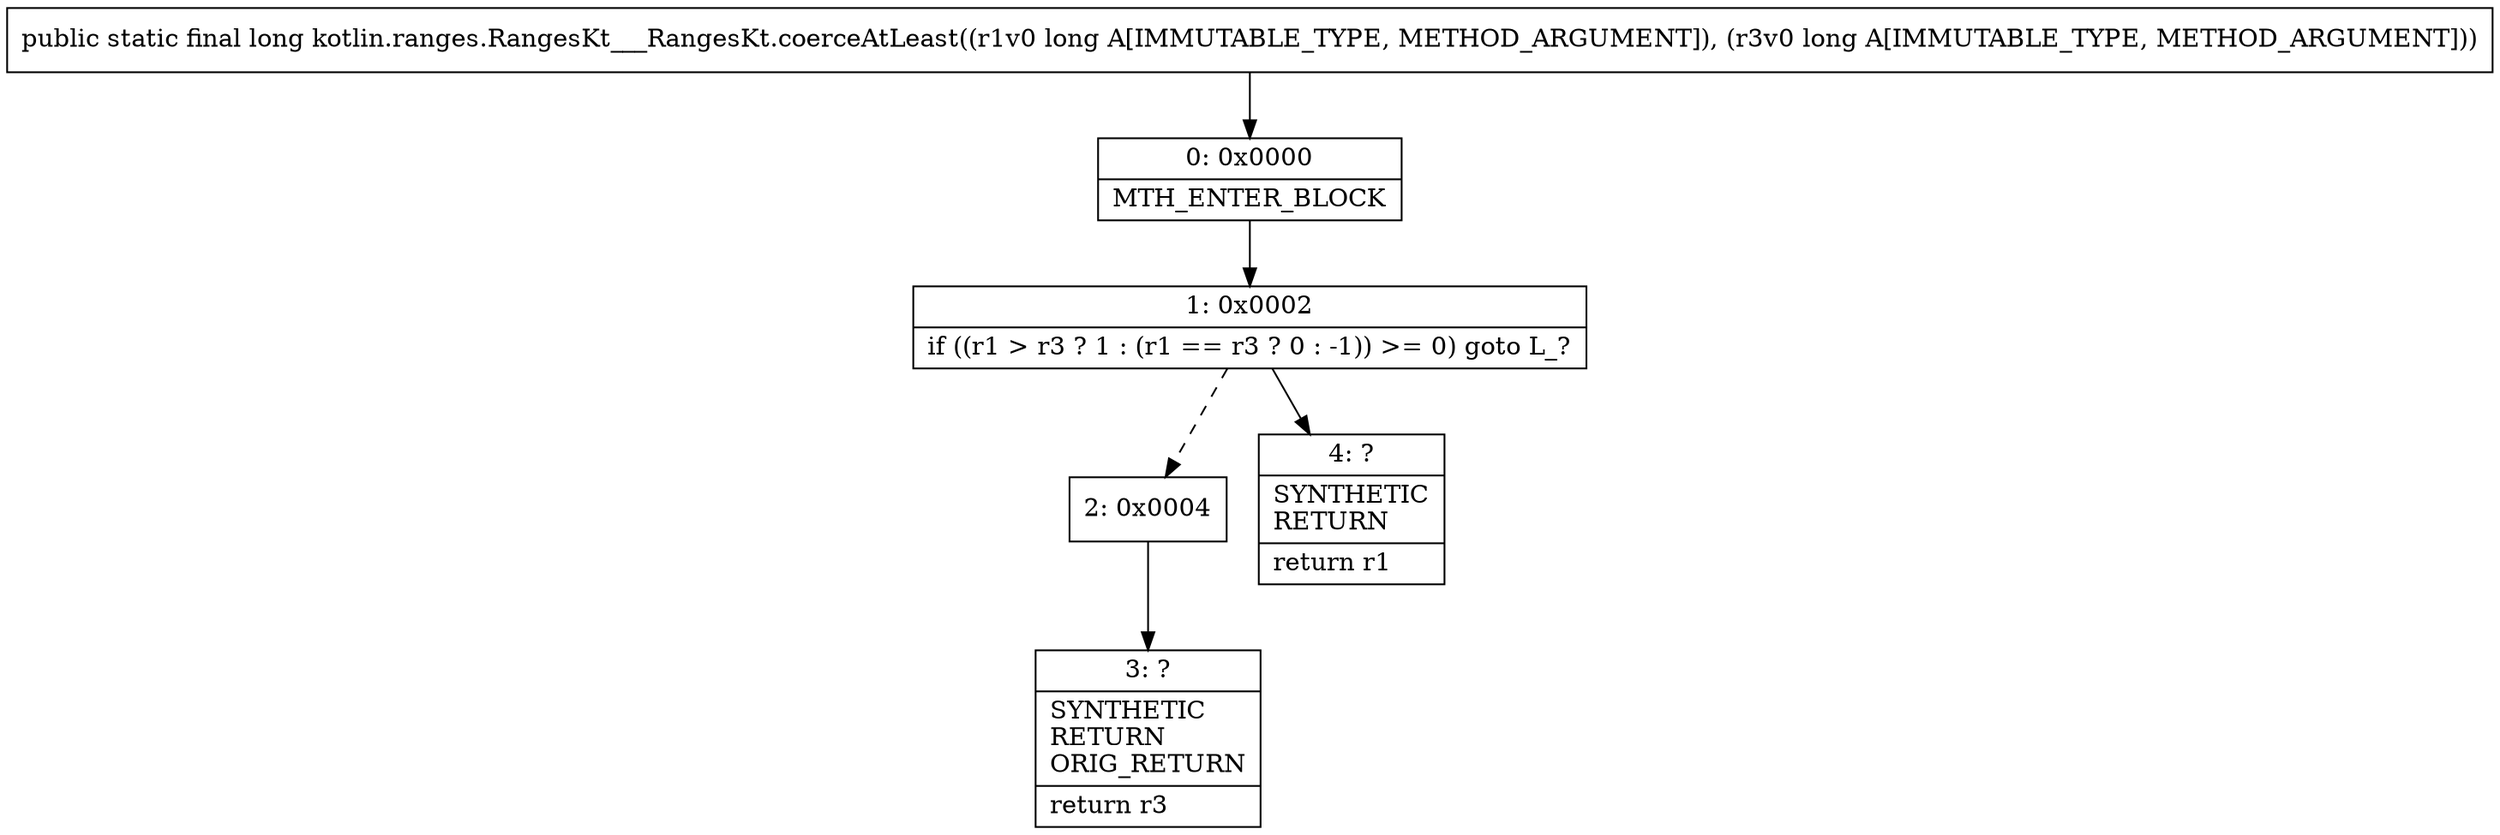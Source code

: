 digraph "CFG forkotlin.ranges.RangesKt___RangesKt.coerceAtLeast(JJ)J" {
Node_0 [shape=record,label="{0\:\ 0x0000|MTH_ENTER_BLOCK\l}"];
Node_1 [shape=record,label="{1\:\ 0x0002|if ((r1 \> r3 ? 1 : (r1 == r3 ? 0 : \-1)) \>= 0) goto L_?\l}"];
Node_2 [shape=record,label="{2\:\ 0x0004}"];
Node_3 [shape=record,label="{3\:\ ?|SYNTHETIC\lRETURN\lORIG_RETURN\l|return r3\l}"];
Node_4 [shape=record,label="{4\:\ ?|SYNTHETIC\lRETURN\l|return r1\l}"];
MethodNode[shape=record,label="{public static final long kotlin.ranges.RangesKt___RangesKt.coerceAtLeast((r1v0 long A[IMMUTABLE_TYPE, METHOD_ARGUMENT]), (r3v0 long A[IMMUTABLE_TYPE, METHOD_ARGUMENT])) }"];
MethodNode -> Node_0;
Node_0 -> Node_1;
Node_1 -> Node_2[style=dashed];
Node_1 -> Node_4;
Node_2 -> Node_3;
}

